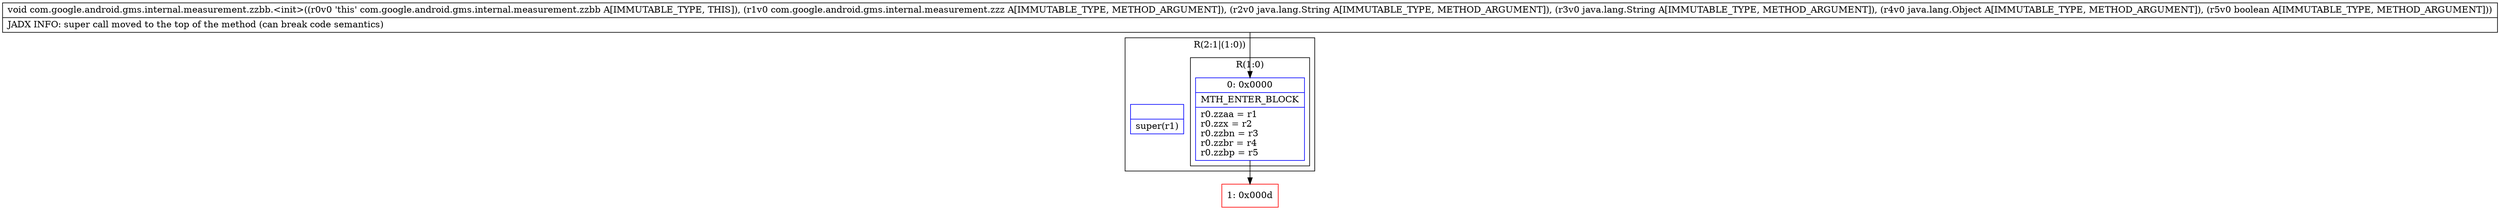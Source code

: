 digraph "CFG forcom.google.android.gms.internal.measurement.zzbb.\<init\>(Lcom\/google\/android\/gms\/internal\/measurement\/zzz;Ljava\/lang\/String;Ljava\/lang\/String;Ljava\/lang\/Object;Z)V" {
subgraph cluster_Region_1321126183 {
label = "R(2:1|(1:0))";
node [shape=record,color=blue];
Node_InsnContainer_1604326842 [shape=record,label="{|super(r1)\l}"];
subgraph cluster_Region_651839377 {
label = "R(1:0)";
node [shape=record,color=blue];
Node_0 [shape=record,label="{0\:\ 0x0000|MTH_ENTER_BLOCK\l|r0.zzaa = r1\lr0.zzx = r2\lr0.zzbn = r3\lr0.zzbr = r4\lr0.zzbp = r5\l}"];
}
}
Node_1 [shape=record,color=red,label="{1\:\ 0x000d}"];
MethodNode[shape=record,label="{void com.google.android.gms.internal.measurement.zzbb.\<init\>((r0v0 'this' com.google.android.gms.internal.measurement.zzbb A[IMMUTABLE_TYPE, THIS]), (r1v0 com.google.android.gms.internal.measurement.zzz A[IMMUTABLE_TYPE, METHOD_ARGUMENT]), (r2v0 java.lang.String A[IMMUTABLE_TYPE, METHOD_ARGUMENT]), (r3v0 java.lang.String A[IMMUTABLE_TYPE, METHOD_ARGUMENT]), (r4v0 java.lang.Object A[IMMUTABLE_TYPE, METHOD_ARGUMENT]), (r5v0 boolean A[IMMUTABLE_TYPE, METHOD_ARGUMENT]))  | JADX INFO: super call moved to the top of the method (can break code semantics)\l}"];
MethodNode -> Node_0;
Node_0 -> Node_1;
}

